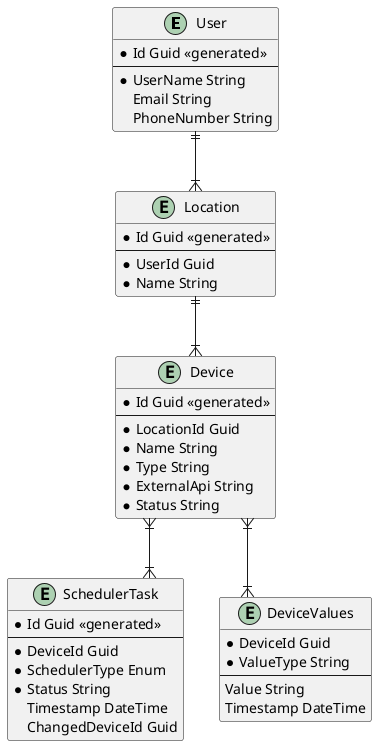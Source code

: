 @startuml

skinparam linetype ortho

entity User {
    *Id Guid <<generated>>
    --
    * UserName String
    Email String
    PhoneNumber String
}

entity Location {
    *Id Guid <<generated>>
    --
    *UserId Guid
    *Name String
}

entity Device {
    *Id Guid <<generated>>
    --
    *LocationId Guid
    *Name String
    *Type String
    *ExternalApi String
    *Status String
}

entity SchedulerTask {
    *Id Guid <<generated>>
    --
    *DeviceId Guid
    *SchedulerType Enum
    *Status String
    Timestamp DateTime
    ChangedDeviceId Guid
}

entity DeviceValues {
    *DeviceId Guid
    *ValueType String
    --
    Value String
    Timestamp DateTime
}

User ||--|{ Location
Location ||--|{ Device
Device }|--|{ SchedulerTask
Device }|--|{ DeviceValues
@enduml
